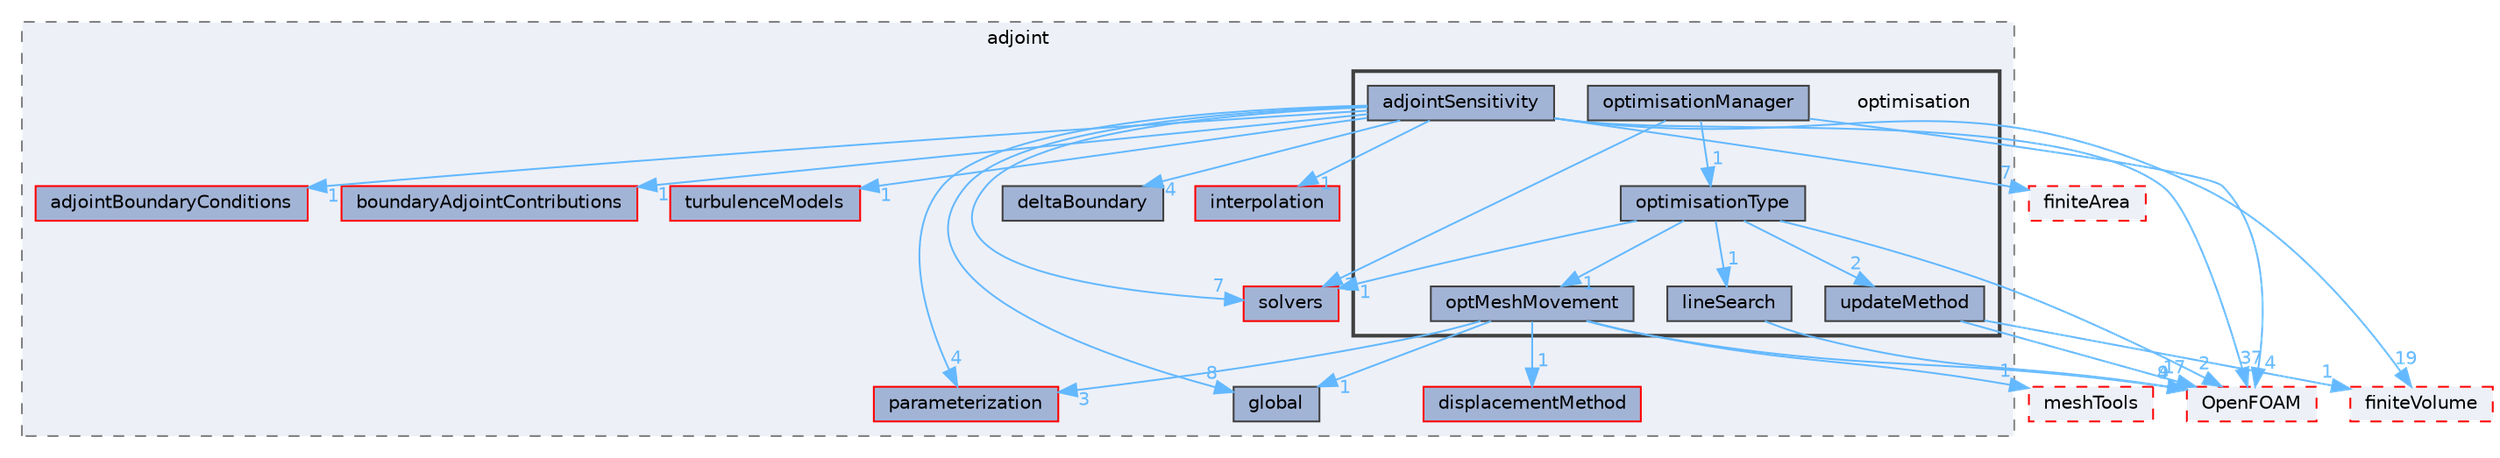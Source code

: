 digraph "src/optimisation/adjointOptimisation/adjoint/optimisation"
{
 // LATEX_PDF_SIZE
  bgcolor="transparent";
  edge [fontname=Helvetica,fontsize=10,labelfontname=Helvetica,labelfontsize=10];
  node [fontname=Helvetica,fontsize=10,shape=box,height=0.2,width=0.4];
  compound=true
  subgraph clusterdir_ec068ce9daa9333922b6d138eb1e178a {
    graph [ bgcolor="#edf0f7", pencolor="grey50", label="adjoint", fontname=Helvetica,fontsize=10 style="filled,dashed", URL="dir_ec068ce9daa9333922b6d138eb1e178a.html",tooltip=""]
  dir_3c0395a0b3704d24024ddd387bcbaf66 [label="boundaryAdjointContributions", fillcolor="#a2b4d6", color="red", style="filled", URL="dir_3c0395a0b3704d24024ddd387bcbaf66.html",tooltip=""];
  dir_65c5a1cbdce3964d4a2bd5a2c0168e6b [label="turbulenceModels", fillcolor="#a2b4d6", color="red", style="filled", URL="dir_65c5a1cbdce3964d4a2bd5a2c0168e6b.html",tooltip=""];
  dir_dd56dc4c5f6c51768e20e60d3fce2a94 [label="global", fillcolor="#a2b4d6", color="grey25", style="filled", URL="dir_dd56dc4c5f6c51768e20e60d3fce2a94.html",tooltip=""];
  dir_f1ea2e00111d8324be054b4e32e6ee53 [label="solvers", fillcolor="#a2b4d6", color="red", style="filled", URL="dir_f1ea2e00111d8324be054b4e32e6ee53.html",tooltip=""];
  dir_36c1c593bb5d5a705c176492dbdd0852 [label="displacementMethod", fillcolor="#a2b4d6", color="red", style="filled", URL="dir_36c1c593bb5d5a705c176492dbdd0852.html",tooltip=""];
  dir_b99de617d441e60a7bad4cdf0a5e480b [label="parameterization", fillcolor="#a2b4d6", color="red", style="filled", URL="dir_b99de617d441e60a7bad4cdf0a5e480b.html",tooltip=""];
  dir_b2bffebd305523ae74de52534349e8c7 [label="deltaBoundary", fillcolor="#a2b4d6", color="grey25", style="filled", URL="dir_b2bffebd305523ae74de52534349e8c7.html",tooltip=""];
  dir_61ddb358d70af38fb50f12bddb113391 [label="interpolation", fillcolor="#a2b4d6", color="red", style="filled", URL="dir_61ddb358d70af38fb50f12bddb113391.html",tooltip=""];
  dir_1784f822592d39f816c839dc1a098cdb [label="adjointBoundaryConditions", fillcolor="#a2b4d6", color="red", style="filled", URL="dir_1784f822592d39f816c839dc1a098cdb.html",tooltip=""];
  subgraph clusterdir_4c08a66c3363b1709c4529c1c6cd2d18 {
    graph [ bgcolor="#edf0f7", pencolor="grey25", label="", fontname=Helvetica,fontsize=10 style="filled,bold", URL="dir_4c08a66c3363b1709c4529c1c6cd2d18.html",tooltip=""]
    dir_4c08a66c3363b1709c4529c1c6cd2d18 [shape=plaintext, label="optimisation"];
  dir_dbddc55ddf5981e932e9ab5e5ca01d5b [label="adjointSensitivity", fillcolor="#a2b4d6", color="grey25", style="filled", URL="dir_dbddc55ddf5981e932e9ab5e5ca01d5b.html",tooltip=""];
  dir_94bdc59c3d8ff9322af9116bfe52aa58 [label="lineSearch", fillcolor="#a2b4d6", color="grey25", style="filled", URL="dir_94bdc59c3d8ff9322af9116bfe52aa58.html",tooltip=""];
  dir_a342ead83134a905537b901095fdb3a8 [label="optimisationManager", fillcolor="#a2b4d6", color="grey25", style="filled", URL="dir_a342ead83134a905537b901095fdb3a8.html",tooltip=""];
  dir_19e34cb36dea7172b6a3886d458a6c63 [label="optimisationType", fillcolor="#a2b4d6", color="grey25", style="filled", URL="dir_19e34cb36dea7172b6a3886d458a6c63.html",tooltip=""];
  dir_f33cf6d3df2df90519c8bae008080c01 [label="optMeshMovement", fillcolor="#a2b4d6", color="grey25", style="filled", URL="dir_f33cf6d3df2df90519c8bae008080c01.html",tooltip=""];
  dir_442e213e33281933d117f57865442da6 [label="updateMethod", fillcolor="#a2b4d6", color="grey25", style="filled", URL="dir_442e213e33281933d117f57865442da6.html",tooltip=""];
  }
  }
  dir_9bd15774b555cf7259a6fa18f99fe99b [label="finiteVolume", fillcolor="#edf0f7", color="red", style="filled,dashed", URL="dir_9bd15774b555cf7259a6fa18f99fe99b.html",tooltip=""];
  dir_c5473ff19b20e6ec4dfe5c310b3778a8 [label="OpenFOAM", fillcolor="#edf0f7", color="red", style="filled,dashed", URL="dir_c5473ff19b20e6ec4dfe5c310b3778a8.html",tooltip=""];
  dir_ae30ad0bef50cf391b24c614251bb9fd [label="meshTools", fillcolor="#edf0f7", color="red", style="filled,dashed", URL="dir_ae30ad0bef50cf391b24c614251bb9fd.html",tooltip=""];
  dir_b69a9eadfe761c231b266ce918b218a5 [label="finiteArea", fillcolor="#edf0f7", color="red", style="filled,dashed", URL="dir_b69a9eadfe761c231b266ce918b218a5.html",tooltip=""];
  dir_dbddc55ddf5981e932e9ab5e5ca01d5b->dir_65c5a1cbdce3964d4a2bd5a2c0168e6b [headlabel="1", labeldistance=1.5 headhref="dir_000060_004142.html" href="dir_000060_004142.html" color="steelblue1" fontcolor="steelblue1"];
  dir_dbddc55ddf5981e932e9ab5e5ca01d5b->dir_9bd15774b555cf7259a6fa18f99fe99b [headlabel="19", labeldistance=1.5 headhref="dir_000060_001387.html" href="dir_000060_001387.html" color="steelblue1" fontcolor="steelblue1"];
  dir_dbddc55ddf5981e932e9ab5e5ca01d5b->dir_c5473ff19b20e6ec4dfe5c310b3778a8 [headlabel="37", labeldistance=1.5 headhref="dir_000060_002695.html" href="dir_000060_002695.html" color="steelblue1" fontcolor="steelblue1"];
  dir_dbddc55ddf5981e932e9ab5e5ca01d5b->dir_dd56dc4c5f6c51768e20e60d3fce2a94 [headlabel="8", labeldistance=1.5 headhref="dir_000060_001646.html" href="dir_000060_001646.html" color="steelblue1" fontcolor="steelblue1"];
  dir_dbddc55ddf5981e932e9ab5e5ca01d5b->dir_f1ea2e00111d8324be054b4e32e6ee53 [headlabel="7", labeldistance=1.5 headhref="dir_000060_003659.html" href="dir_000060_003659.html" color="steelblue1" fontcolor="steelblue1"];
  dir_dbddc55ddf5981e932e9ab5e5ca01d5b->dir_3c0395a0b3704d24024ddd387bcbaf66 [headlabel="1", labeldistance=1.5 headhref="dir_000060_000324.html" href="dir_000060_000324.html" color="steelblue1" fontcolor="steelblue1"];
  dir_dbddc55ddf5981e932e9ab5e5ca01d5b->dir_b2bffebd305523ae74de52534349e8c7 [headlabel="4", labeldistance=1.5 headhref="dir_000060_000839.html" href="dir_000060_000839.html" color="steelblue1" fontcolor="steelblue1"];
  dir_dbddc55ddf5981e932e9ab5e5ca01d5b->dir_b99de617d441e60a7bad4cdf0a5e480b [headlabel="4", labeldistance=1.5 headhref="dir_000060_002783.html" href="dir_000060_002783.html" color="steelblue1" fontcolor="steelblue1"];
  dir_dbddc55ddf5981e932e9ab5e5ca01d5b->dir_b69a9eadfe761c231b266ce918b218a5 [headlabel="7", labeldistance=1.5 headhref="dir_000060_001385.html" href="dir_000060_001385.html" color="steelblue1" fontcolor="steelblue1"];
  dir_dbddc55ddf5981e932e9ab5e5ca01d5b->dir_61ddb358d70af38fb50f12bddb113391 [headlabel="1", labeldistance=1.5 headhref="dir_000060_001928.html" href="dir_000060_001928.html" color="steelblue1" fontcolor="steelblue1"];
  dir_dbddc55ddf5981e932e9ab5e5ca01d5b->dir_1784f822592d39f816c839dc1a098cdb [headlabel="1", labeldistance=1.5 headhref="dir_000060_000033.html" href="dir_000060_000033.html" color="steelblue1" fontcolor="steelblue1"];
  dir_94bdc59c3d8ff9322af9116bfe52aa58->dir_c5473ff19b20e6ec4dfe5c310b3778a8 [headlabel="9", labeldistance=1.5 headhref="dir_002216_002695.html" href="dir_002216_002695.html" color="steelblue1" fontcolor="steelblue1"];
  dir_a342ead83134a905537b901095fdb3a8->dir_c5473ff19b20e6ec4dfe5c310b3778a8 [headlabel="4", labeldistance=1.5 headhref="dir_002703_002695.html" href="dir_002703_002695.html" color="steelblue1" fontcolor="steelblue1"];
  dir_a342ead83134a905537b901095fdb3a8->dir_19e34cb36dea7172b6a3886d458a6c63 [headlabel="1", labeldistance=1.5 headhref="dir_002703_002705.html" href="dir_002703_002705.html" color="steelblue1" fontcolor="steelblue1"];
  dir_a342ead83134a905537b901095fdb3a8->dir_f1ea2e00111d8324be054b4e32e6ee53 [headlabel="2", labeldistance=1.5 headhref="dir_002703_003659.html" href="dir_002703_003659.html" color="steelblue1" fontcolor="steelblue1"];
  dir_19e34cb36dea7172b6a3886d458a6c63->dir_442e213e33281933d117f57865442da6 [headlabel="2", labeldistance=1.5 headhref="dir_002705_004232.html" href="dir_002705_004232.html" color="steelblue1" fontcolor="steelblue1"];
  dir_19e34cb36dea7172b6a3886d458a6c63->dir_c5473ff19b20e6ec4dfe5c310b3778a8 [headlabel="2", labeldistance=1.5 headhref="dir_002705_002695.html" href="dir_002705_002695.html" color="steelblue1" fontcolor="steelblue1"];
  dir_19e34cb36dea7172b6a3886d458a6c63->dir_f1ea2e00111d8324be054b4e32e6ee53 [headlabel="1", labeldistance=1.5 headhref="dir_002705_003659.html" href="dir_002705_003659.html" color="steelblue1" fontcolor="steelblue1"];
  dir_19e34cb36dea7172b6a3886d458a6c63->dir_94bdc59c3d8ff9322af9116bfe52aa58 [headlabel="1", labeldistance=1.5 headhref="dir_002705_002216.html" href="dir_002705_002216.html" color="steelblue1" fontcolor="steelblue1"];
  dir_19e34cb36dea7172b6a3886d458a6c63->dir_f33cf6d3df2df90519c8bae008080c01 [headlabel="1", labeldistance=1.5 headhref="dir_002705_002709.html" href="dir_002705_002709.html" color="steelblue1" fontcolor="steelblue1"];
  dir_f33cf6d3df2df90519c8bae008080c01->dir_ae30ad0bef50cf391b24c614251bb9fd [headlabel="1", labeldistance=1.5 headhref="dir_002709_002382.html" href="dir_002709_002382.html" color="steelblue1" fontcolor="steelblue1"];
  dir_f33cf6d3df2df90519c8bae008080c01->dir_dd56dc4c5f6c51768e20e60d3fce2a94 [headlabel="1", labeldistance=1.5 headhref="dir_002709_001646.html" href="dir_002709_001646.html" color="steelblue1" fontcolor="steelblue1"];
  dir_f33cf6d3df2df90519c8bae008080c01->dir_36c1c593bb5d5a705c176492dbdd0852 [headlabel="1", labeldistance=1.5 headhref="dir_002709_000969.html" href="dir_002709_000969.html" color="steelblue1" fontcolor="steelblue1"];
  dir_f33cf6d3df2df90519c8bae008080c01->dir_c5473ff19b20e6ec4dfe5c310b3778a8 [headlabel="4", labeldistance=1.5 headhref="dir_002709_002695.html" href="dir_002709_002695.html" color="steelblue1" fontcolor="steelblue1"];
  dir_f33cf6d3df2df90519c8bae008080c01->dir_b99de617d441e60a7bad4cdf0a5e480b [headlabel="3", labeldistance=1.5 headhref="dir_002709_002783.html" href="dir_002709_002783.html" color="steelblue1" fontcolor="steelblue1"];
  dir_442e213e33281933d117f57865442da6->dir_c5473ff19b20e6ec4dfe5c310b3778a8 [headlabel="17", labeldistance=1.5 headhref="dir_004232_002695.html" href="dir_004232_002695.html" color="steelblue1" fontcolor="steelblue1"];
  dir_442e213e33281933d117f57865442da6->dir_9bd15774b555cf7259a6fa18f99fe99b [headlabel="1", labeldistance=1.5 headhref="dir_004232_001387.html" href="dir_004232_001387.html" color="steelblue1" fontcolor="steelblue1"];
}
